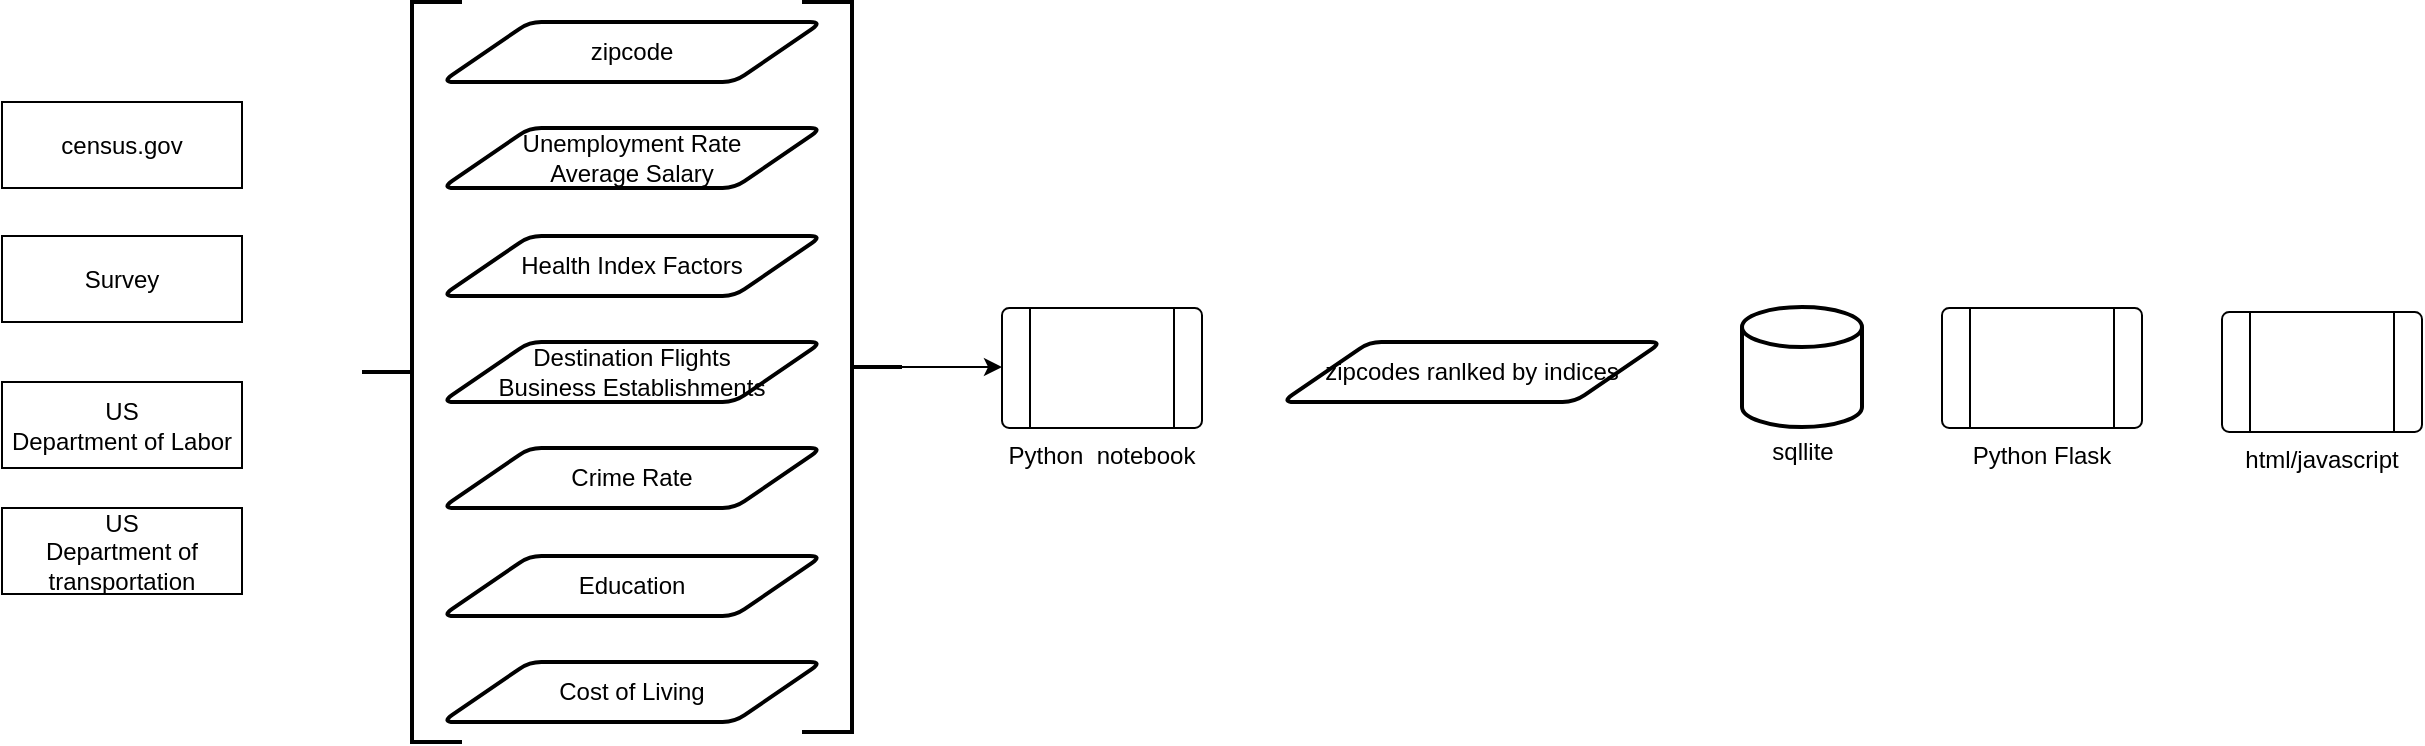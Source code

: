 <mxfile version="17.3.0" type="github" pages="3">
  <diagram id="8wpx45fELjsQAQ58wtwq" name="Page-1">
    <mxGraphModel dx="2035" dy="489" grid="1" gridSize="10" guides="1" tooltips="1" connect="1" arrows="1" fold="1" page="1" pageScale="1" pageWidth="1100" pageHeight="850" math="0" shadow="0">
      <root>
        <mxCell id="0" />
        <mxCell id="1" parent="0" />
        <mxCell id="CQYCSHmL3HS_aeStSgbg-21" value="census.gov" style="whiteSpace=wrap;html=1;" vertex="1" parent="1">
          <mxGeometry x="-570" y="280" width="120" height="43" as="geometry" />
        </mxCell>
        <mxCell id="CQYCSHmL3HS_aeStSgbg-22" value="Survey" style="whiteSpace=wrap;html=1;" vertex="1" parent="1">
          <mxGeometry x="-570" y="347" width="120" height="43" as="geometry" />
        </mxCell>
        <mxCell id="CQYCSHmL3HS_aeStSgbg-23" value="US&lt;br&gt;Department of Labor" style="whiteSpace=wrap;html=1;" vertex="1" parent="1">
          <mxGeometry x="-570" y="420" width="120" height="43" as="geometry" />
        </mxCell>
        <mxCell id="CQYCSHmL3HS_aeStSgbg-24" value="US&lt;br&gt;Department of transportation" style="whiteSpace=wrap;html=1;" vertex="1" parent="1">
          <mxGeometry x="-570" y="483" width="120" height="43" as="geometry" />
        </mxCell>
        <mxCell id="Fxpxfu8jugFoBcDvqSWj-1" value="Python&amp;nbsp; notebook" style="verticalLabelPosition=bottom;verticalAlign=top;html=1;shape=process;whiteSpace=wrap;rounded=1;size=0.14;arcSize=6;" vertex="1" parent="1">
          <mxGeometry x="-70" y="383" width="100" height="60" as="geometry" />
        </mxCell>
        <mxCell id="Fxpxfu8jugFoBcDvqSWj-3" value="zipcodes ranlked by indices" style="shape=parallelogram;html=1;strokeWidth=2;perimeter=parallelogramPerimeter;whiteSpace=wrap;rounded=1;arcSize=12;size=0.23;" vertex="1" parent="1">
          <mxGeometry x="70" y="400" width="190" height="30" as="geometry" />
        </mxCell>
        <mxCell id="Fxpxfu8jugFoBcDvqSWj-4" value="" style="strokeWidth=2;html=1;shape=mxgraph.flowchart.database;whiteSpace=wrap;" vertex="1" parent="1">
          <mxGeometry x="300" y="382.5" width="60" height="60" as="geometry" />
        </mxCell>
        <mxCell id="Fxpxfu8jugFoBcDvqSWj-5" value="Python Flask" style="verticalLabelPosition=bottom;verticalAlign=top;html=1;shape=process;whiteSpace=wrap;rounded=1;size=0.14;arcSize=6;" vertex="1" parent="1">
          <mxGeometry x="400" y="383" width="100" height="60" as="geometry" />
        </mxCell>
        <mxCell id="Fxpxfu8jugFoBcDvqSWj-6" value="html/javascript" style="verticalLabelPosition=bottom;verticalAlign=top;html=1;shape=process;whiteSpace=wrap;rounded=1;size=0.14;arcSize=6;" vertex="1" parent="1">
          <mxGeometry x="540" y="385" width="100" height="60" as="geometry" />
        </mxCell>
        <mxCell id="Fxpxfu8jugFoBcDvqSWj-7" value="sqllite" style="text;html=1;resizable=0;autosize=1;align=center;verticalAlign=middle;points=[];fillColor=none;strokeColor=none;rounded=0;" vertex="1" parent="1">
          <mxGeometry x="305" y="445" width="50" height="20" as="geometry" />
        </mxCell>
        <mxCell id="Fxpxfu8jugFoBcDvqSWj-9" value="" style="edgeStyle=segmentEdgeStyle;endArrow=classic;html=1;rounded=0;exitX=0;exitY=0.5;exitDx=0;exitDy=0;exitPerimeter=0;" edge="1" parent="1" source="CQYCSHmL3HS_aeStSgbg-14">
          <mxGeometry width="50" height="50" relative="1" as="geometry">
            <mxPoint x="-70" y="293" as="sourcePoint" />
            <mxPoint x="-70" y="413" as="targetPoint" />
          </mxGeometry>
        </mxCell>
        <mxCell id="LGbowIolr6cB37bPn7Y1-1" value="" style="group" vertex="1" connectable="0" parent="1">
          <mxGeometry x="-390" y="230" width="270" height="370" as="geometry" />
        </mxCell>
        <mxCell id="CQYCSHmL3HS_aeStSgbg-4" value="zipcode" style="shape=parallelogram;html=1;strokeWidth=2;perimeter=parallelogramPerimeter;whiteSpace=wrap;rounded=1;arcSize=12;size=0.23;" vertex="1" parent="LGbowIolr6cB37bPn7Y1-1">
          <mxGeometry x="40" y="10" width="190" height="30" as="geometry" />
        </mxCell>
        <mxCell id="CQYCSHmL3HS_aeStSgbg-7" value="&lt;span&gt;Unemployment Rate&lt;/span&gt;&lt;br&gt;&lt;span&gt;Average Salary&lt;/span&gt;" style="shape=parallelogram;html=1;strokeWidth=2;perimeter=parallelogramPerimeter;whiteSpace=wrap;rounded=1;arcSize=12;size=0.23;" vertex="1" parent="LGbowIolr6cB37bPn7Y1-1">
          <mxGeometry x="40" y="63" width="190" height="30" as="geometry" />
        </mxCell>
        <mxCell id="CQYCSHmL3HS_aeStSgbg-8" value="Destination Flights&lt;br&gt;Business Establishments" style="shape=parallelogram;html=1;strokeWidth=2;perimeter=parallelogramPerimeter;whiteSpace=wrap;rounded=1;arcSize=12;size=0.23;" vertex="1" parent="LGbowIolr6cB37bPn7Y1-1">
          <mxGeometry x="40" y="170" width="190" height="30" as="geometry" />
        </mxCell>
        <mxCell id="CQYCSHmL3HS_aeStSgbg-9" value="Health Index Factors" style="shape=parallelogram;html=1;strokeWidth=2;perimeter=parallelogramPerimeter;whiteSpace=wrap;rounded=1;arcSize=12;size=0.23;" vertex="1" parent="LGbowIolr6cB37bPn7Y1-1">
          <mxGeometry x="40" y="117" width="190" height="30" as="geometry" />
        </mxCell>
        <mxCell id="CQYCSHmL3HS_aeStSgbg-10" value="Crime Rate" style="shape=parallelogram;html=1;strokeWidth=2;perimeter=parallelogramPerimeter;whiteSpace=wrap;rounded=1;arcSize=12;size=0.23;" vertex="1" parent="LGbowIolr6cB37bPn7Y1-1">
          <mxGeometry x="40" y="223" width="190" height="30" as="geometry" />
        </mxCell>
        <mxCell id="CQYCSHmL3HS_aeStSgbg-11" value="Education" style="shape=parallelogram;html=1;strokeWidth=2;perimeter=parallelogramPerimeter;whiteSpace=wrap;rounded=1;arcSize=12;size=0.23;" vertex="1" parent="LGbowIolr6cB37bPn7Y1-1">
          <mxGeometry x="40" y="277" width="190" height="30" as="geometry" />
        </mxCell>
        <mxCell id="CQYCSHmL3HS_aeStSgbg-12" value="Cost of Living" style="shape=parallelogram;html=1;strokeWidth=2;perimeter=parallelogramPerimeter;whiteSpace=wrap;rounded=1;arcSize=12;size=0.23;" vertex="1" parent="LGbowIolr6cB37bPn7Y1-1">
          <mxGeometry x="40" y="330" width="190" height="30" as="geometry" />
        </mxCell>
        <mxCell id="CQYCSHmL3HS_aeStSgbg-13" value="" style="strokeWidth=2;html=1;shape=mxgraph.flowchart.annotation_2;align=left;labelPosition=right;pointerEvents=1;" vertex="1" parent="LGbowIolr6cB37bPn7Y1-1">
          <mxGeometry width="50" height="370" as="geometry" />
        </mxCell>
        <mxCell id="CQYCSHmL3HS_aeStSgbg-14" value="" style="strokeWidth=2;html=1;shape=mxgraph.flowchart.annotation_2;align=left;labelPosition=right;pointerEvents=1;rotation=-180;" vertex="1" parent="LGbowIolr6cB37bPn7Y1-1">
          <mxGeometry x="220" width="50" height="365" as="geometry" />
        </mxCell>
      </root>
    </mxGraphModel>
  </diagram>
  <diagram id="S1brQ_Bz1ZWL1Rz-U8W8" name="Page-2">
    <mxGraphModel dx="935" dy="489" grid="1" gridSize="10" guides="1" tooltips="1" connect="1" arrows="1" fold="1" page="1" pageScale="1" pageWidth="850" pageHeight="1100" math="0" shadow="0">
      <root>
        <mxCell id="0" />
        <mxCell id="1" parent="0" visible="0" />
        <mxCell id="_g-b_srjHpi6N_woomha-7" value="system elements" parent="0" />
        <mxCell id="_g-b_srjHpi6N_woomha-9" value="" style="sketch=0;html=1;aspect=fixed;strokeColor=none;shadow=0;align=center;verticalAlign=top;fillColor=#2D9C5E;shape=mxgraph.gcp2.external_data_resource" vertex="1" parent="_g-b_srjHpi6N_woomha-7">
          <mxGeometry x="80" y="190" width="47.4" height="60" as="geometry" />
        </mxCell>
        <mxCell id="_g-b_srjHpi6N_woomha-10" value="" style="sketch=0;html=1;aspect=fixed;strokeColor=none;shadow=0;align=center;verticalAlign=top;fillColor=#3B8DF1;shape=mxgraph.gcp2.monitor" vertex="1" parent="_g-b_srjHpi6N_woomha-7">
          <mxGeometry x="80" y="290" width="52.94" height="45" as="geometry" />
        </mxCell>
        <mxCell id="_g-b_srjHpi6N_woomha-11" value="" style="sketch=0;html=1;aspect=fixed;strokeColor=none;shadow=0;align=center;verticalAlign=top;fillColor=#3B8DF1;shape=mxgraph.gcp2.files" vertex="1" parent="_g-b_srjHpi6N_woomha-7">
          <mxGeometry x="200" y="233" width="58.76" height="57" as="geometry" />
        </mxCell>
        <mxCell id="_g-b_srjHpi6N_woomha-12" value="PySpark" style="sketch=0;html=1;fillColor=#5184F3;strokeColor=none;verticalAlign=top;labelPosition=center;verticalLabelPosition=bottom;align=center;spacingTop=-6;fontSize=11;fontStyle=1;fontColor=#999999;shape=mxgraph.gcp2.hexIcon;prIcon=compute_engine" vertex="1" parent="_g-b_srjHpi6N_woomha-7">
          <mxGeometry x="310" y="230" width="66" height="58.5" as="geometry" />
        </mxCell>
        <mxCell id="_g-b_srjHpi6N_woomha-6" value="zone" parent="0" visible="0" />
      </root>
    </mxGraphModel>
  </diagram>
  <diagram id="cWh35GH3dnxh4hYsF7k4" name="Page-3">
    <mxGraphModel dx="1247" dy="652" grid="1" gridSize="10" guides="1" tooltips="1" connect="1" arrows="1" fold="1" page="1" pageScale="1" pageWidth="1100" pageHeight="850" math="0" shadow="0">
      <root>
        <mxCell id="0" />
        <mxCell id="1" parent="0" />
        <mxCell id="tFf-5Eo6B5Yauno3_NEW-7" value="" style="group" vertex="1" connectable="0" parent="1">
          <mxGeometry x="40" y="180" width="150" height="60" as="geometry" />
        </mxCell>
        <mxCell id="gg_gPu0GYFI-nv4FePiS-1" value="" style="whiteSpace=wrap;html=1;" vertex="1" parent="tFf-5Eo6B5Yauno3_NEW-7">
          <mxGeometry width="150" height="60" as="geometry" />
        </mxCell>
        <mxCell id="gg_gPu0GYFI-nv4FePiS-3" value="" style="whiteSpace=wrap;html=1;fillColor=#dae8fc;strokeColor=#6c8ebf;" vertex="1" parent="tFf-5Eo6B5Yauno3_NEW-7">
          <mxGeometry width="30" height="60" as="geometry" />
        </mxCell>
        <mxCell id="tFf-5Eo6B5Yauno3_NEW-12" value="census" style="text;html=1;resizable=0;autosize=1;align=center;verticalAlign=middle;points=[];fillColor=none;strokeColor=none;rounded=0;" vertex="1" parent="tFf-5Eo6B5Yauno3_NEW-7">
          <mxGeometry x="50" y="20" width="50" height="20" as="geometry" />
        </mxCell>
        <mxCell id="tFf-5Eo6B5Yauno3_NEW-8" value="" style="group" vertex="1" connectable="0" parent="1">
          <mxGeometry x="40" y="270" width="150" height="60" as="geometry" />
        </mxCell>
        <mxCell id="nsxK-573QQLhQIh8CD1P-1" value="" style="whiteSpace=wrap;html=1;" vertex="1" parent="tFf-5Eo6B5Yauno3_NEW-8">
          <mxGeometry width="150" height="60" as="geometry" />
        </mxCell>
        <mxCell id="nsxK-573QQLhQIh8CD1P-2" value="" style="whiteSpace=wrap;html=1;fillColor=#dae8fc;strokeColor=#6c8ebf;" vertex="1" parent="tFf-5Eo6B5Yauno3_NEW-8">
          <mxGeometry width="30" height="60" as="geometry" />
        </mxCell>
        <mxCell id="tFf-5Eo6B5Yauno3_NEW-11" value="Surveys" style="text;html=1;resizable=0;autosize=1;align=center;verticalAlign=middle;points=[];fillColor=none;strokeColor=none;rounded=0;" vertex="1" parent="tFf-5Eo6B5Yauno3_NEW-8">
          <mxGeometry x="45" y="20" width="60" height="20" as="geometry" />
        </mxCell>
        <mxCell id="tFf-5Eo6B5Yauno3_NEW-9" value="" style="group" vertex="1" connectable="0" parent="1">
          <mxGeometry x="40" y="360" width="150" height="60" as="geometry" />
        </mxCell>
        <mxCell id="tFf-5Eo6B5Yauno3_NEW-1" value="" style="whiteSpace=wrap;html=1;" vertex="1" parent="tFf-5Eo6B5Yauno3_NEW-9">
          <mxGeometry width="150" height="60" as="geometry" />
        </mxCell>
        <mxCell id="tFf-5Eo6B5Yauno3_NEW-2" value="" style="whiteSpace=wrap;html=1;fillColor=#dae8fc;strokeColor=#6c8ebf;" vertex="1" parent="tFf-5Eo6B5Yauno3_NEW-9">
          <mxGeometry width="30" height="60" as="geometry" />
        </mxCell>
        <mxCell id="tFf-5Eo6B5Yauno3_NEW-3" value="&lt;span&gt;US Dept. Of&lt;/span&gt;&lt;br&gt;&lt;span&gt;transportation&lt;/span&gt;" style="text;html=1;resizable=0;autosize=1;align=center;verticalAlign=middle;points=[];fillColor=none;strokeColor=none;rounded=0;" vertex="1" parent="tFf-5Eo6B5Yauno3_NEW-9">
          <mxGeometry x="30" y="15" width="90" height="30" as="geometry" />
        </mxCell>
        <mxCell id="tFf-5Eo6B5Yauno3_NEW-10" value="" style="group" vertex="1" connectable="0" parent="1">
          <mxGeometry x="40" y="450" width="150" height="60" as="geometry" />
        </mxCell>
        <mxCell id="tFf-5Eo6B5Yauno3_NEW-4" value="" style="whiteSpace=wrap;html=1;" vertex="1" parent="tFf-5Eo6B5Yauno3_NEW-10">
          <mxGeometry width="150" height="60" as="geometry" />
        </mxCell>
        <mxCell id="tFf-5Eo6B5Yauno3_NEW-5" value="" style="whiteSpace=wrap;html=1;fillColor=#dae8fc;strokeColor=#6c8ebf;" vertex="1" parent="tFf-5Eo6B5Yauno3_NEW-10">
          <mxGeometry width="30" height="60" as="geometry" />
        </mxCell>
        <mxCell id="tFf-5Eo6B5Yauno3_NEW-6" value="US Bureau of &lt;br&gt;Labor Statistics" style="text;html=1;resizable=0;autosize=1;align=center;verticalAlign=middle;points=[];fillColor=none;strokeColor=none;rounded=0;" vertex="1" parent="tFf-5Eo6B5Yauno3_NEW-10">
          <mxGeometry x="30" y="15" width="100" height="30" as="geometry" />
        </mxCell>
        <mxCell id="pjyJbqGEIcWeHP2VBH-f-1" value="" style="group" vertex="1" connectable="0" parent="1">
          <mxGeometry x="230" y="160" width="270" height="370" as="geometry" />
        </mxCell>
        <mxCell id="pjyJbqGEIcWeHP2VBH-f-2" value="zipcode" style="shape=parallelogram;html=1;strokeWidth=2;perimeter=parallelogramPerimeter;whiteSpace=wrap;rounded=1;arcSize=12;size=0.23;" vertex="1" parent="pjyJbqGEIcWeHP2VBH-f-1">
          <mxGeometry x="40" y="10" width="190" height="30" as="geometry" />
        </mxCell>
        <mxCell id="pjyJbqGEIcWeHP2VBH-f-3" value="&lt;span&gt;Unemployment Rate&lt;/span&gt;&lt;br&gt;&lt;span&gt;Average Salary&lt;/span&gt;" style="shape=parallelogram;html=1;strokeWidth=2;perimeter=parallelogramPerimeter;whiteSpace=wrap;rounded=1;arcSize=12;size=0.23;" vertex="1" parent="pjyJbqGEIcWeHP2VBH-f-1">
          <mxGeometry x="40" y="63" width="190" height="30" as="geometry" />
        </mxCell>
        <mxCell id="pjyJbqGEIcWeHP2VBH-f-4" value="Destination Flights&lt;br&gt;Business Establishments" style="shape=parallelogram;html=1;strokeWidth=2;perimeter=parallelogramPerimeter;whiteSpace=wrap;rounded=1;arcSize=12;size=0.23;" vertex="1" parent="pjyJbqGEIcWeHP2VBH-f-1">
          <mxGeometry x="40" y="170" width="190" height="30" as="geometry" />
        </mxCell>
        <mxCell id="pjyJbqGEIcWeHP2VBH-f-5" value="Health Index Factors" style="shape=parallelogram;html=1;strokeWidth=2;perimeter=parallelogramPerimeter;whiteSpace=wrap;rounded=1;arcSize=12;size=0.23;" vertex="1" parent="pjyJbqGEIcWeHP2VBH-f-1">
          <mxGeometry x="40" y="117" width="190" height="30" as="geometry" />
        </mxCell>
        <mxCell id="pjyJbqGEIcWeHP2VBH-f-6" value="Crime Rate" style="shape=parallelogram;html=1;strokeWidth=2;perimeter=parallelogramPerimeter;whiteSpace=wrap;rounded=1;arcSize=12;size=0.23;" vertex="1" parent="pjyJbqGEIcWeHP2VBH-f-1">
          <mxGeometry x="40" y="223" width="190" height="30" as="geometry" />
        </mxCell>
        <mxCell id="pjyJbqGEIcWeHP2VBH-f-7" value="Education" style="shape=parallelogram;html=1;strokeWidth=2;perimeter=parallelogramPerimeter;whiteSpace=wrap;rounded=1;arcSize=12;size=0.23;" vertex="1" parent="pjyJbqGEIcWeHP2VBH-f-1">
          <mxGeometry x="40" y="277" width="190" height="30" as="geometry" />
        </mxCell>
        <mxCell id="pjyJbqGEIcWeHP2VBH-f-8" value="Cost of Living" style="shape=parallelogram;html=1;strokeWidth=2;perimeter=parallelogramPerimeter;whiteSpace=wrap;rounded=1;arcSize=12;size=0.23;" vertex="1" parent="pjyJbqGEIcWeHP2VBH-f-1">
          <mxGeometry x="40" y="330" width="190" height="30" as="geometry" />
        </mxCell>
        <mxCell id="pjyJbqGEIcWeHP2VBH-f-9" value="" style="strokeWidth=2;html=1;shape=mxgraph.flowchart.annotation_2;align=left;labelPosition=right;pointerEvents=1;" vertex="1" parent="pjyJbqGEIcWeHP2VBH-f-1">
          <mxGeometry width="50" height="370" as="geometry" />
        </mxCell>
        <mxCell id="pjyJbqGEIcWeHP2VBH-f-10" value="" style="strokeWidth=2;html=1;shape=mxgraph.flowchart.annotation_2;align=left;labelPosition=right;pointerEvents=1;rotation=-180;" vertex="1" parent="pjyJbqGEIcWeHP2VBH-f-1">
          <mxGeometry x="220" width="50" height="365" as="geometry" />
        </mxCell>
        <mxCell id="VWPC4hpJwNIITJSHYb-o-1" value="" style="group" vertex="1" connectable="0" parent="1">
          <mxGeometry x="510" y="310" width="150" height="60" as="geometry" />
        </mxCell>
        <mxCell id="VWPC4hpJwNIITJSHYb-o-2" value="" style="whiteSpace=wrap;html=1;" vertex="1" parent="VWPC4hpJwNIITJSHYb-o-1">
          <mxGeometry width="150" height="60" as="geometry" />
        </mxCell>
        <mxCell id="VWPC4hpJwNIITJSHYb-o-3" value="" style="whiteSpace=wrap;html=1;fillColor=#dae8fc;strokeColor=#6c8ebf;" vertex="1" parent="VWPC4hpJwNIITJSHYb-o-1">
          <mxGeometry width="30" height="60" as="geometry" />
        </mxCell>
        <mxCell id="VWPC4hpJwNIITJSHYb-o-4" value="Python&lt;br&gt;&amp;nbsp;Notebook" style="text;html=1;resizable=0;autosize=1;align=center;verticalAlign=middle;points=[];fillColor=none;strokeColor=none;rounded=0;" vertex="1" parent="VWPC4hpJwNIITJSHYb-o-1">
          <mxGeometry x="45" y="15" width="70" height="30" as="geometry" />
        </mxCell>
      </root>
    </mxGraphModel>
  </diagram>
</mxfile>
